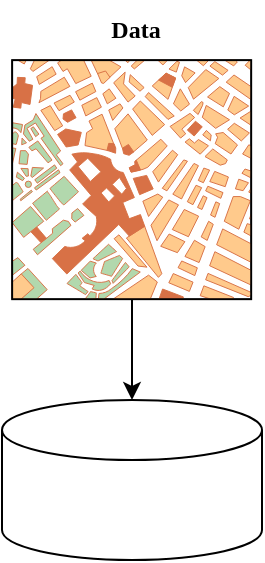 <mxfile version="24.3.1" type="github">
  <diagram name="Page-1" id="dWGB697axDDO42A998fh">
    <mxGraphModel dx="1034" dy="428" grid="1" gridSize="10" guides="1" tooltips="1" connect="1" arrows="1" fold="1" page="1" pageScale="1" pageWidth="850" pageHeight="1100" math="0" shadow="0">
      <root>
        <mxCell id="0" />
        <mxCell id="1" parent="0" />
        <mxCell id="OYi4TdOpJmQgkF10jcRI-5" style="edgeStyle=orthogonalEdgeStyle;rounded=0;orthogonalLoop=1;jettySize=auto;html=1;" edge="1" parent="1" source="OYi4TdOpJmQgkF10jcRI-1" target="OYi4TdOpJmQgkF10jcRI-4">
          <mxGeometry relative="1" as="geometry" />
        </mxCell>
        <mxCell id="OYi4TdOpJmQgkF10jcRI-1" value="" style="verticalLabelPosition=bottom;shadow=0;dashed=0;align=center;html=1;verticalAlign=top;strokeWidth=1;shape=mxgraph.mockup.misc.map;" vertex="1" parent="1">
          <mxGeometry x="80" y="40" width="120" height="120" as="geometry" />
        </mxCell>
        <mxCell id="OYi4TdOpJmQgkF10jcRI-2" value="&lt;b data-sider-select-id=&quot;b859f402-8fbb-44b5-b42f-7615861c4252&quot;&gt;&lt;font data-sider-select-id=&quot;06191182-46bb-425f-97f8-eb995dbe3e8c&quot; face=&quot;Times New Roman&quot;&gt;&amp;nbsp;Data&lt;/font&gt;&lt;/b&gt;" style="text;html=1;align=center;verticalAlign=middle;resizable=0;points=[];autosize=1;strokeColor=none;fillColor=none;" vertex="1" parent="1">
          <mxGeometry x="115" y="10" width="50" height="30" as="geometry" />
        </mxCell>
        <mxCell id="OYi4TdOpJmQgkF10jcRI-4" value="" style="shape=cylinder3;whiteSpace=wrap;html=1;boundedLbl=1;backgroundOutline=1;size=15;" vertex="1" parent="1">
          <mxGeometry x="75" y="210" width="130" height="80" as="geometry" />
        </mxCell>
      </root>
    </mxGraphModel>
  </diagram>
</mxfile>
